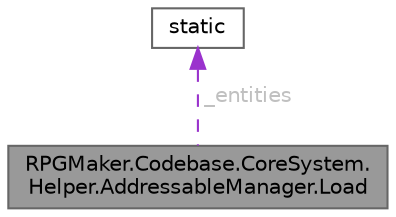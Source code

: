 digraph "RPGMaker.Codebase.CoreSystem.Helper.AddressableManager.Load"
{
 // LATEX_PDF_SIZE
  bgcolor="transparent";
  edge [fontname=Helvetica,fontsize=10,labelfontname=Helvetica,labelfontsize=10];
  node [fontname=Helvetica,fontsize=10,shape=box,height=0.2,width=0.4];
  Node1 [id="Node000001",label="RPGMaker.Codebase.CoreSystem.\lHelper.AddressableManager.Load",height=0.2,width=0.4,color="gray40", fillcolor="grey60", style="filled", fontcolor="black",tooltip="リソース読み込みクラス"];
  Node2 -> Node1 [id="edge1_Node000001_Node000002",dir="back",color="darkorchid3",style="dashed",tooltip=" ",label=" _entities",fontcolor="grey" ];
  Node2 [id="Node000002",label="static",height=0.2,width=0.4,color="gray40", fillcolor="white", style="filled",tooltip=" "];
}
